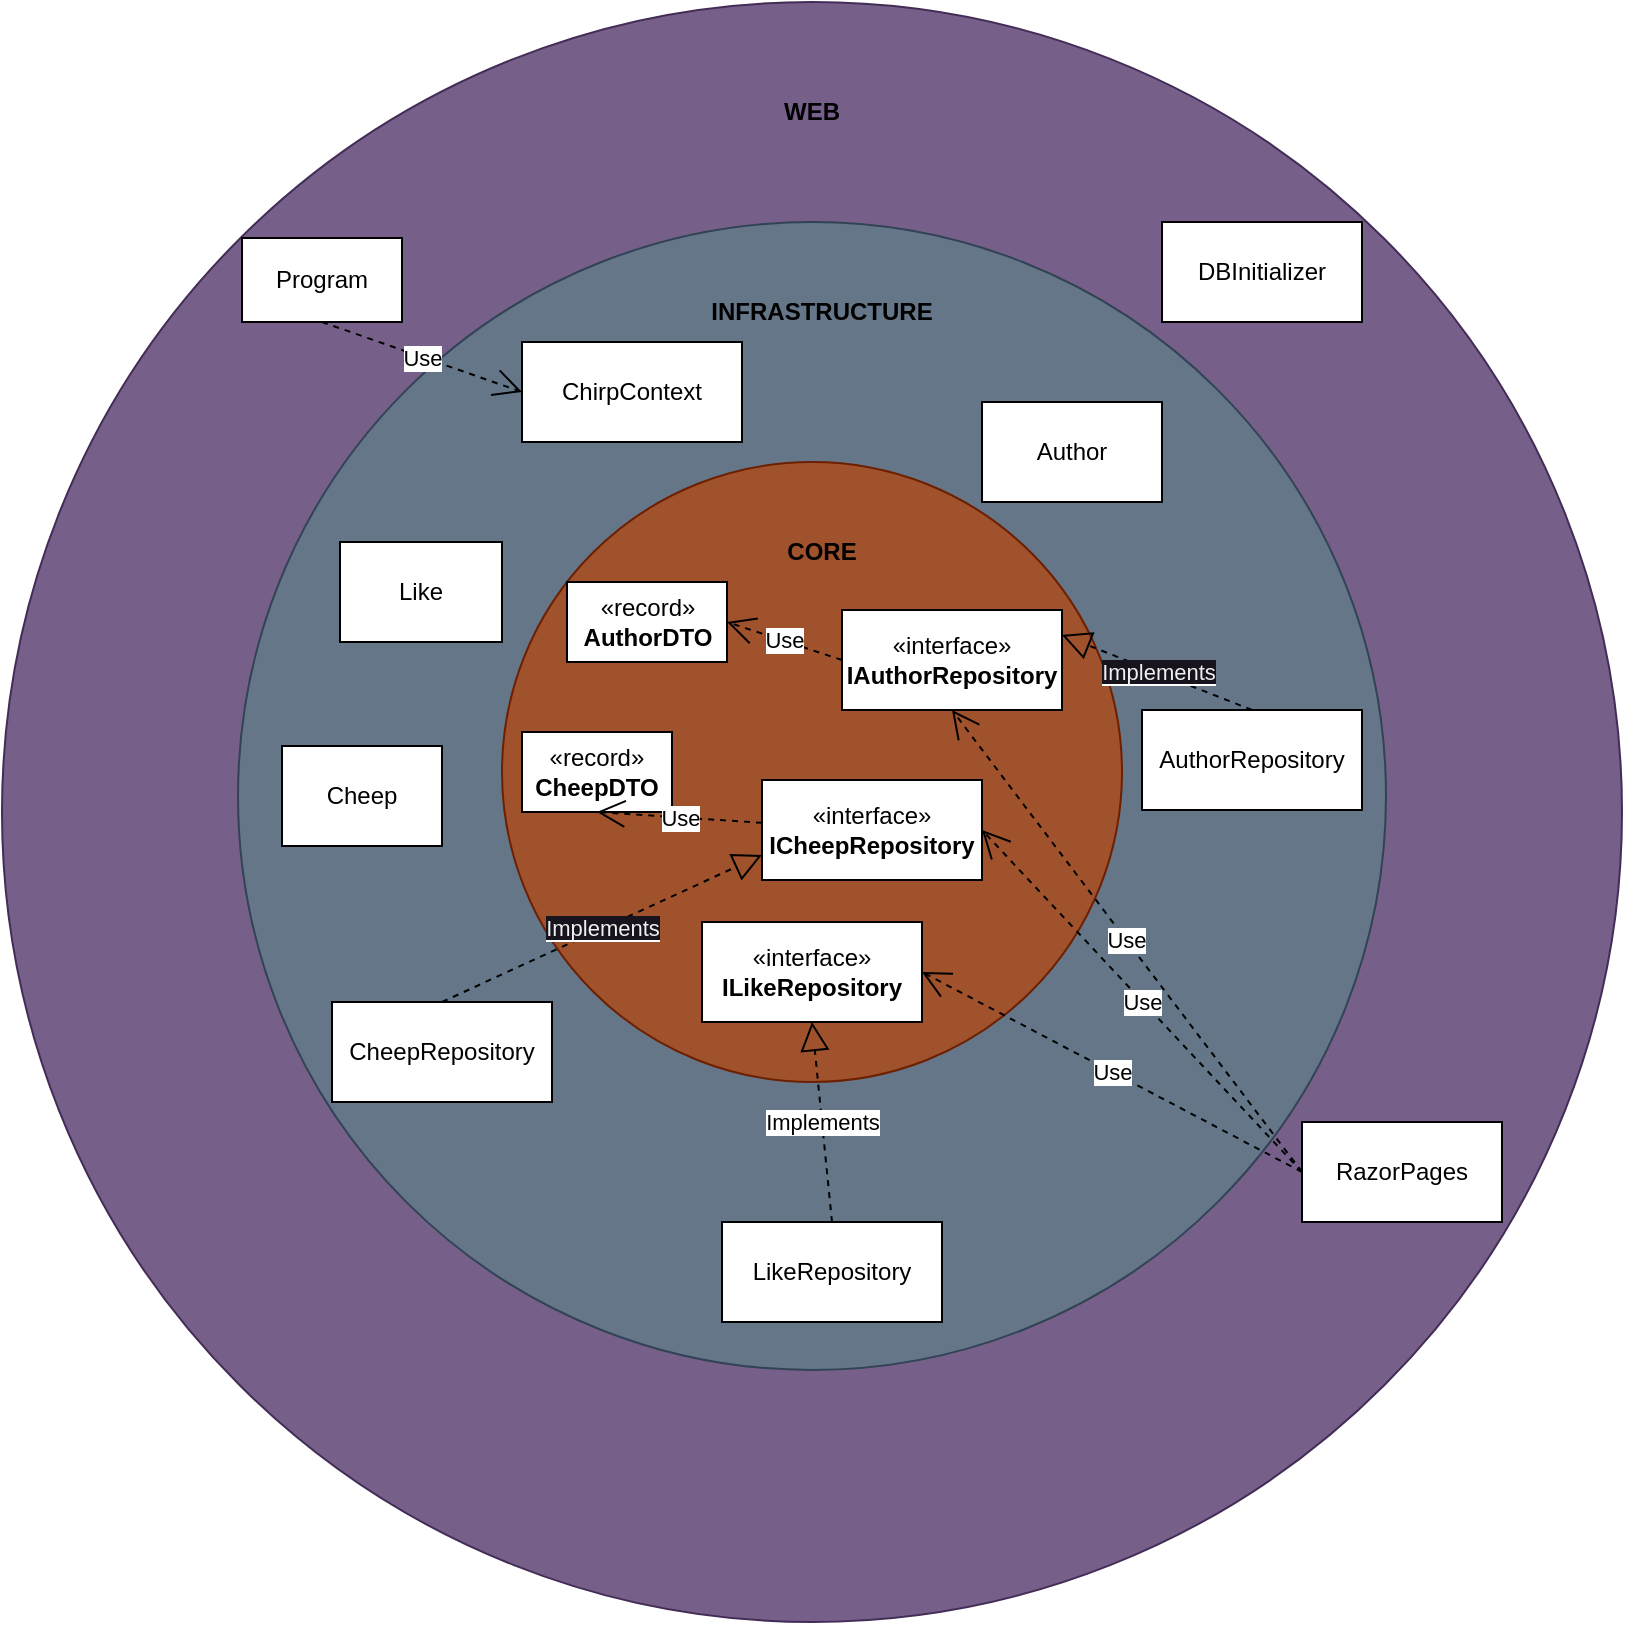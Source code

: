<mxfile version="22.1.11" type="device">
  <diagram name="Side-1" id="xwd5v3zJP46BIuslZfk_">
    <mxGraphModel dx="1857" dy="68" grid="1" gridSize="10" guides="1" tooltips="1" connect="1" arrows="1" fold="1" page="1" pageScale="1" pageWidth="827" pageHeight="1169" math="0" shadow="0">
      <root>
        <mxCell id="0" />
        <mxCell id="1" parent="0" />
        <mxCell id="Pcca7bbmnIBx_QJakim2-1" value="" style="ellipse;whiteSpace=wrap;html=1;aspect=fixed;fillColor=#76608a;strokeColor=#432D57;fontColor=#ffffff;" vertex="1" parent="1">
          <mxGeometry x="10" y="1310" width="810" height="810" as="geometry" />
        </mxCell>
        <mxCell id="Pcca7bbmnIBx_QJakim2-2" value="" style="ellipse;whiteSpace=wrap;html=1;aspect=fixed;fillColor=#647687;strokeColor=#314354;fontColor=#ffffff;" vertex="1" parent="1">
          <mxGeometry x="128" y="1420" width="574" height="574" as="geometry" />
        </mxCell>
        <mxCell id="Pcca7bbmnIBx_QJakim2-3" value="" style="ellipse;whiteSpace=wrap;html=1;aspect=fixed;fillColor=#a0522d;strokeColor=#6D1F00;fontColor=#ffffff;" vertex="1" parent="1">
          <mxGeometry x="260" y="1540" width="310" height="310" as="geometry" />
        </mxCell>
        <mxCell id="Pcca7bbmnIBx_QJakim2-4" value="&lt;b&gt;CORE&lt;/b&gt;" style="text;html=1;strokeColor=none;fillColor=none;align=center;verticalAlign=middle;whiteSpace=wrap;rounded=0;" vertex="1" parent="1">
          <mxGeometry x="390" y="1570" width="60" height="30" as="geometry" />
        </mxCell>
        <mxCell id="Pcca7bbmnIBx_QJakim2-5" value="«interface»&lt;br&gt;&lt;b&gt;IAuthorRepository&lt;/b&gt;" style="html=1;whiteSpace=wrap;" vertex="1" parent="1">
          <mxGeometry x="430" y="1614" width="110" height="50" as="geometry" />
        </mxCell>
        <mxCell id="Pcca7bbmnIBx_QJakim2-6" value="«interface»&lt;br&gt;&lt;b&gt;ILikeRepository&lt;/b&gt;" style="html=1;whiteSpace=wrap;" vertex="1" parent="1">
          <mxGeometry x="360" y="1770" width="110" height="50" as="geometry" />
        </mxCell>
        <mxCell id="Pcca7bbmnIBx_QJakim2-7" value="«record»&lt;br&gt;&lt;b&gt;CheepDTO&lt;/b&gt;" style="html=1;whiteSpace=wrap;" vertex="1" parent="1">
          <mxGeometry x="270" y="1675" width="75" height="40" as="geometry" />
        </mxCell>
        <mxCell id="Pcca7bbmnIBx_QJakim2-8" value="«record»&lt;br&gt;&lt;b&gt;AuthorDTO&lt;/b&gt;" style="html=1;whiteSpace=wrap;" vertex="1" parent="1">
          <mxGeometry x="292.5" y="1600" width="80" height="40" as="geometry" />
        </mxCell>
        <mxCell id="Pcca7bbmnIBx_QJakim2-9" value="&lt;b&gt;INFRASTRUCTURE&lt;/b&gt;" style="text;html=1;strokeColor=none;fillColor=none;align=center;verticalAlign=middle;whiteSpace=wrap;rounded=0;" vertex="1" parent="1">
          <mxGeometry x="390" y="1450" width="60" height="30" as="geometry" />
        </mxCell>
        <mxCell id="Pcca7bbmnIBx_QJakim2-10" value="AuthorRepository" style="html=1;whiteSpace=wrap;" vertex="1" parent="1">
          <mxGeometry x="580" y="1664" width="110" height="50" as="geometry" />
        </mxCell>
        <mxCell id="Pcca7bbmnIBx_QJakim2-11" value="CheepRepository" style="html=1;whiteSpace=wrap;" vertex="1" parent="1">
          <mxGeometry x="175" y="1810" width="110" height="50" as="geometry" />
        </mxCell>
        <mxCell id="Pcca7bbmnIBx_QJakim2-12" value="LikeRepository" style="html=1;whiteSpace=wrap;" vertex="1" parent="1">
          <mxGeometry x="370" y="1920" width="110" height="50" as="geometry" />
        </mxCell>
        <mxCell id="Pcca7bbmnIBx_QJakim2-13" value="Author" style="html=1;whiteSpace=wrap;" vertex="1" parent="1">
          <mxGeometry x="500" y="1510" width="90" height="50" as="geometry" />
        </mxCell>
        <mxCell id="Pcca7bbmnIBx_QJakim2-14" value="Cheep" style="html=1;whiteSpace=wrap;" vertex="1" parent="1">
          <mxGeometry x="150" y="1682" width="80" height="50" as="geometry" />
        </mxCell>
        <mxCell id="Pcca7bbmnIBx_QJakim2-15" value="Like" style="html=1;whiteSpace=wrap;" vertex="1" parent="1">
          <mxGeometry x="179" y="1580" width="81" height="50" as="geometry" />
        </mxCell>
        <mxCell id="Pcca7bbmnIBx_QJakim2-16" value="ChirpContext" style="html=1;whiteSpace=wrap;" vertex="1" parent="1">
          <mxGeometry x="270" y="1480" width="110" height="50" as="geometry" />
        </mxCell>
        <mxCell id="Pcca7bbmnIBx_QJakim2-17" value="Program" style="rounded=0;whiteSpace=wrap;html=1;" vertex="1" parent="1">
          <mxGeometry x="130" y="1428" width="80" height="42" as="geometry" />
        </mxCell>
        <mxCell id="Pcca7bbmnIBx_QJakim2-18" value="DBInitializer" style="rounded=0;whiteSpace=wrap;html=1;" vertex="1" parent="1">
          <mxGeometry x="590" y="1420" width="100" height="50" as="geometry" />
        </mxCell>
        <mxCell id="Pcca7bbmnIBx_QJakim2-19" value="&lt;b&gt;WEB&lt;/b&gt;" style="text;html=1;strokeColor=none;fillColor=none;align=center;verticalAlign=middle;whiteSpace=wrap;rounded=0;" vertex="1" parent="1">
          <mxGeometry x="385" y="1350" width="60" height="30" as="geometry" />
        </mxCell>
        <mxCell id="Pcca7bbmnIBx_QJakim2-20" value="&lt;meta charset=&quot;utf-8&quot;&gt;&lt;span style=&quot;color: rgb(240, 240, 240); font-family: Helvetica; font-size: 11px; font-style: normal; font-variant-ligatures: normal; font-variant-caps: normal; font-weight: 400; letter-spacing: normal; orphans: 2; text-align: center; text-indent: 0px; text-transform: none; widows: 2; word-spacing: 0px; -webkit-text-stroke-width: 0px; background-color: rgb(24, 20, 29); text-decoration-thickness: initial; text-decoration-style: initial; text-decoration-color: initial; float: none; display: inline !important;&quot;&gt;Implements&lt;/span&gt;" style="endArrow=block;endFill=0;endSize=12;html=1;rounded=0;entryX=1;entryY=0.25;entryDx=0;entryDy=0;exitX=0.5;exitY=0;exitDx=0;exitDy=0;dashed=1;" edge="1" parent="1" source="Pcca7bbmnIBx_QJakim2-10" target="Pcca7bbmnIBx_QJakim2-5">
          <mxGeometry width="160" relative="1" as="geometry">
            <mxPoint x="170" y="1846" as="sourcePoint" />
            <mxPoint x="170" y="1680" as="targetPoint" />
          </mxGeometry>
        </mxCell>
        <mxCell id="Pcca7bbmnIBx_QJakim2-21" value="Use" style="endArrow=open;endSize=12;dashed=1;html=1;rounded=0;exitX=0;exitY=0.5;exitDx=0;exitDy=0;entryX=1;entryY=0.5;entryDx=0;entryDy=0;" edge="1" parent="1" source="Pcca7bbmnIBx_QJakim2-5" target="Pcca7bbmnIBx_QJakim2-8">
          <mxGeometry width="160" relative="1" as="geometry">
            <mxPoint x="420" y="1770" as="sourcePoint" />
            <mxPoint x="580" y="1770" as="targetPoint" />
          </mxGeometry>
        </mxCell>
        <mxCell id="Pcca7bbmnIBx_QJakim2-22" value="Implements" style="endArrow=block;endFill=0;endSize=12;html=1;rounded=0;entryX=0.5;entryY=1;entryDx=0;entryDy=0;exitX=0.5;exitY=0;exitDx=0;exitDy=0;dashed=1;" edge="1" parent="1" source="Pcca7bbmnIBx_QJakim2-12" target="Pcca7bbmnIBx_QJakim2-6">
          <mxGeometry width="160" relative="1" as="geometry">
            <mxPoint x="275" y="1900" as="sourcePoint" />
            <mxPoint x="430" y="1840" as="targetPoint" />
          </mxGeometry>
        </mxCell>
        <mxCell id="Pcca7bbmnIBx_QJakim2-23" value="&lt;meta charset=&quot;utf-8&quot;&gt;&lt;span style=&quot;color: rgb(240, 240, 240); font-family: Helvetica; font-size: 11px; font-style: normal; font-variant-ligatures: normal; font-variant-caps: normal; font-weight: 400; letter-spacing: normal; orphans: 2; text-align: center; text-indent: 0px; text-transform: none; widows: 2; word-spacing: 0px; -webkit-text-stroke-width: 0px; background-color: rgb(24, 20, 29); text-decoration-thickness: initial; text-decoration-style: initial; text-decoration-color: initial; float: none; display: inline !important;&quot;&gt;Implements&lt;/span&gt;" style="endArrow=block;endFill=0;endSize=12;html=1;rounded=0;entryX=0;entryY=0.75;entryDx=0;entryDy=0;exitX=0.5;exitY=0;exitDx=0;exitDy=0;dashed=1;" edge="1" parent="1" source="Pcca7bbmnIBx_QJakim2-11" target="Pcca7bbmnIBx_QJakim2-31">
          <mxGeometry width="160" relative="1" as="geometry">
            <mxPoint x="545" y="1850" as="sourcePoint" />
            <mxPoint x="435" y="1830" as="targetPoint" />
          </mxGeometry>
        </mxCell>
        <mxCell id="Pcca7bbmnIBx_QJakim2-24" value="Use" style="endArrow=open;endSize=12;dashed=1;html=1;rounded=0;entryX=0.5;entryY=1;entryDx=0;entryDy=0;" edge="1" parent="1" source="Pcca7bbmnIBx_QJakim2-31" target="Pcca7bbmnIBx_QJakim2-7">
          <mxGeometry width="160" relative="1" as="geometry">
            <mxPoint x="419" y="1715" as="sourcePoint" />
            <mxPoint x="500" y="1724" as="targetPoint" />
          </mxGeometry>
        </mxCell>
        <mxCell id="Pcca7bbmnIBx_QJakim2-25" value="RazorPages" style="rounded=0;whiteSpace=wrap;html=1;" vertex="1" parent="1">
          <mxGeometry x="660" y="1870" width="100" height="50" as="geometry" />
        </mxCell>
        <mxCell id="Pcca7bbmnIBx_QJakim2-26" value="Use" style="endArrow=open;endSize=12;dashed=1;html=1;rounded=0;exitX=0;exitY=0.5;exitDx=0;exitDy=0;entryX=1;entryY=0.5;entryDx=0;entryDy=0;" edge="1" parent="1" source="Pcca7bbmnIBx_QJakim2-25" target="Pcca7bbmnIBx_QJakim2-6">
          <mxGeometry width="160" relative="1" as="geometry">
            <mxPoint x="429" y="1725" as="sourcePoint" />
            <mxPoint x="480" y="1720" as="targetPoint" />
          </mxGeometry>
        </mxCell>
        <mxCell id="Pcca7bbmnIBx_QJakim2-27" value="Use" style="endArrow=open;endSize=12;dashed=1;html=1;rounded=0;exitX=0;exitY=0.5;exitDx=0;exitDy=0;entryX=0.5;entryY=1;entryDx=0;entryDy=0;" edge="1" parent="1" source="Pcca7bbmnIBx_QJakim2-25" target="Pcca7bbmnIBx_QJakim2-5">
          <mxGeometry width="160" relative="1" as="geometry">
            <mxPoint x="670" y="1895" as="sourcePoint" />
            <mxPoint x="500" y="1805" as="targetPoint" />
          </mxGeometry>
        </mxCell>
        <mxCell id="Pcca7bbmnIBx_QJakim2-28" value="Use" style="endArrow=open;endSize=12;dashed=1;html=1;rounded=0;exitX=0;exitY=0.5;exitDx=0;exitDy=0;entryX=1;entryY=0.5;entryDx=0;entryDy=0;" edge="1" parent="1" source="Pcca7bbmnIBx_QJakim2-25" target="Pcca7bbmnIBx_QJakim2-31">
          <mxGeometry width="160" relative="1" as="geometry">
            <mxPoint x="670" y="1895" as="sourcePoint" />
            <mxPoint x="385" y="1680" as="targetPoint" />
          </mxGeometry>
        </mxCell>
        <mxCell id="Pcca7bbmnIBx_QJakim2-29" style="edgeStyle=orthogonalEdgeStyle;rounded=0;orthogonalLoop=1;jettySize=auto;html=1;exitX=0.5;exitY=1;exitDx=0;exitDy=0;" edge="1" parent="1" source="Pcca7bbmnIBx_QJakim2-11" target="Pcca7bbmnIBx_QJakim2-11">
          <mxGeometry relative="1" as="geometry" />
        </mxCell>
        <mxCell id="Pcca7bbmnIBx_QJakim2-30" value="" style="endArrow=open;endSize=12;dashed=1;html=1;rounded=0;entryX=0.5;entryY=1;entryDx=0;entryDy=0;" edge="1" parent="1" target="Pcca7bbmnIBx_QJakim2-31">
          <mxGeometry width="160" relative="1" as="geometry">
            <mxPoint x="419" y="1715" as="sourcePoint" />
            <mxPoint x="333" y="1709" as="targetPoint" />
          </mxGeometry>
        </mxCell>
        <mxCell id="Pcca7bbmnIBx_QJakim2-31" value="«interface»&lt;br&gt;&lt;b&gt;ICheepRepository&lt;/b&gt;" style="html=1;whiteSpace=wrap;" vertex="1" parent="1">
          <mxGeometry x="390" y="1699" width="110" height="50" as="geometry" />
        </mxCell>
        <mxCell id="Pcca7bbmnIBx_QJakim2-32" value="Use" style="endArrow=open;endSize=12;dashed=1;html=1;rounded=0;entryX=0;entryY=0.5;entryDx=0;entryDy=0;exitX=0.5;exitY=1;exitDx=0;exitDy=0;" edge="1" parent="1" source="Pcca7bbmnIBx_QJakim2-17" target="Pcca7bbmnIBx_QJakim2-16">
          <mxGeometry width="160" relative="1" as="geometry">
            <mxPoint x="440" y="1649" as="sourcePoint" />
            <mxPoint x="383" y="1630" as="targetPoint" />
          </mxGeometry>
        </mxCell>
      </root>
    </mxGraphModel>
  </diagram>
</mxfile>

